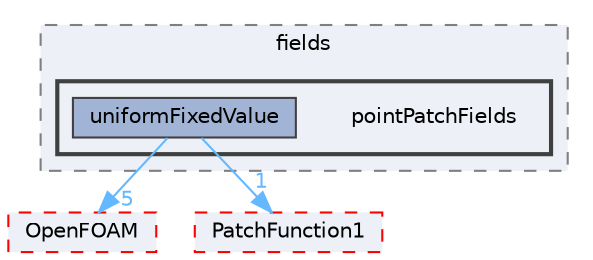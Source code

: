 digraph "src/meshTools/fields/pointPatchFields"
{
 // LATEX_PDF_SIZE
  bgcolor="transparent";
  edge [fontname=Helvetica,fontsize=10,labelfontname=Helvetica,labelfontsize=10];
  node [fontname=Helvetica,fontsize=10,shape=box,height=0.2,width=0.4];
  compound=true
  subgraph clusterdir_f913cff54bf185e9f9b35bbecdb96106 {
    graph [ bgcolor="#edf0f7", pencolor="grey50", label="fields", fontname=Helvetica,fontsize=10 style="filled,dashed", URL="dir_f913cff54bf185e9f9b35bbecdb96106.html",tooltip=""]
  subgraph clusterdir_8b55b42e2857f73d9569338623f0b4a0 {
    graph [ bgcolor="#edf0f7", pencolor="grey25", label="", fontname=Helvetica,fontsize=10 style="filled,bold", URL="dir_8b55b42e2857f73d9569338623f0b4a0.html",tooltip=""]
    dir_8b55b42e2857f73d9569338623f0b4a0 [shape=plaintext, label="pointPatchFields"];
  dir_1cff38da6d59e4388fbf952c69360c59 [label="uniformFixedValue", fillcolor="#a2b4d6", color="grey25", style="filled", URL="dir_1cff38da6d59e4388fbf952c69360c59.html",tooltip=""];
  }
  }
  dir_c5473ff19b20e6ec4dfe5c310b3778a8 [label="OpenFOAM", fillcolor="#edf0f7", color="red", style="filled,dashed", URL="dir_c5473ff19b20e6ec4dfe5c310b3778a8.html",tooltip=""];
  dir_09d50951098ee555b67e42398c5d8325 [label="PatchFunction1", fillcolor="#edf0f7", color="red", style="filled,dashed", URL="dir_09d50951098ee555b67e42398c5d8325.html",tooltip=""];
  dir_1cff38da6d59e4388fbf952c69360c59->dir_09d50951098ee555b67e42398c5d8325 [headlabel="1", labeldistance=1.5 headhref="dir_004214_002831.html" href="dir_004214_002831.html" color="steelblue1" fontcolor="steelblue1"];
  dir_1cff38da6d59e4388fbf952c69360c59->dir_c5473ff19b20e6ec4dfe5c310b3778a8 [headlabel="5", labeldistance=1.5 headhref="dir_004214_002695.html" href="dir_004214_002695.html" color="steelblue1" fontcolor="steelblue1"];
}
